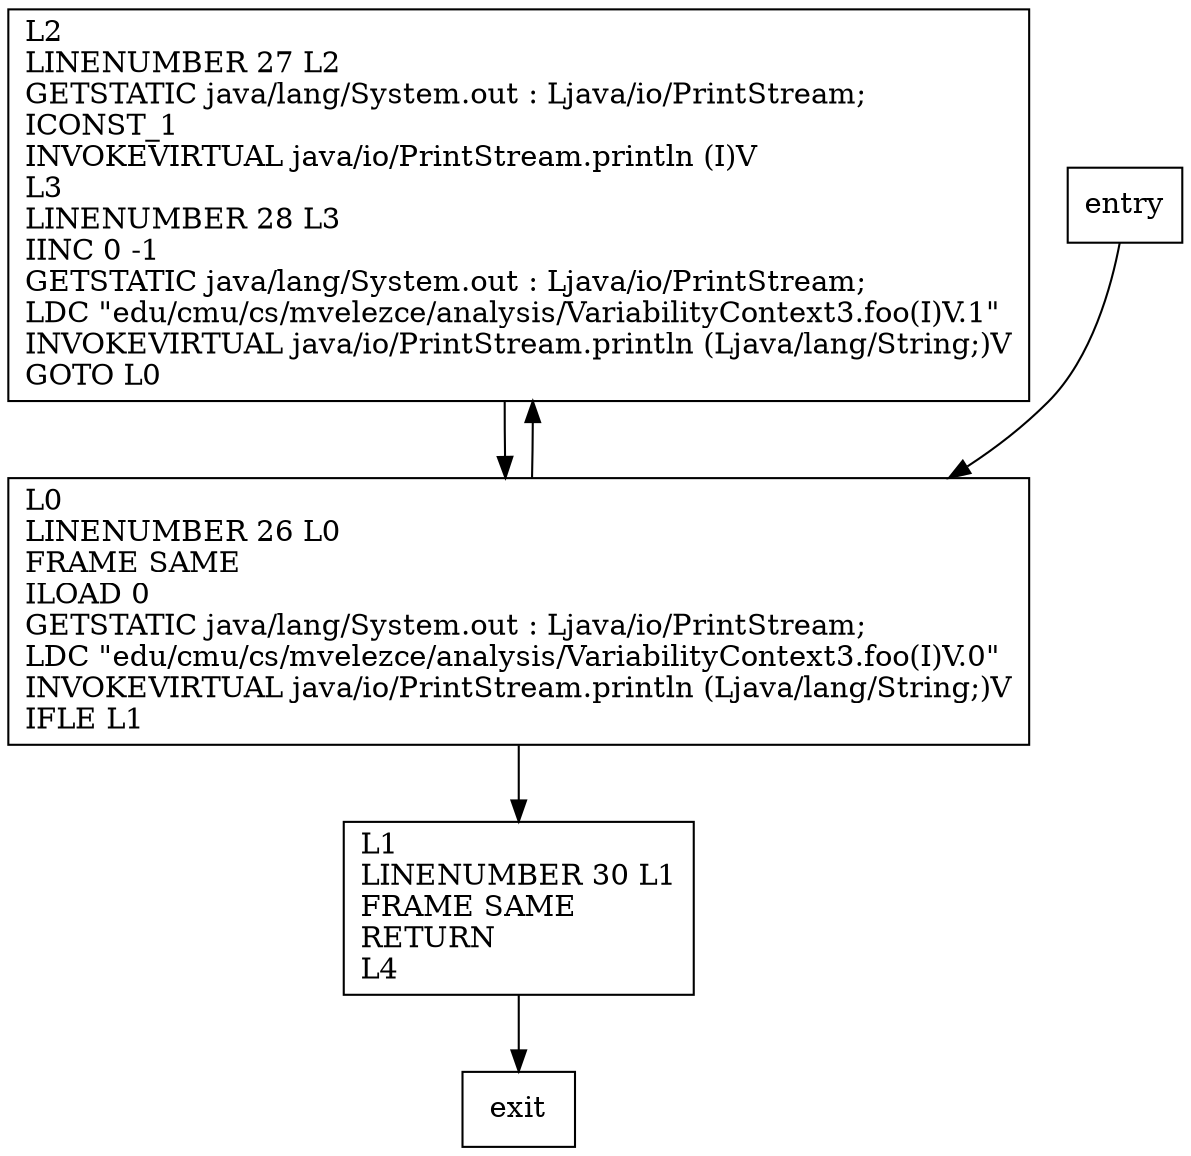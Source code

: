 digraph foo {
node [shape=record];
1817154869 [label="L2\lLINENUMBER 27 L2\lGETSTATIC java/lang/System.out : Ljava/io/PrintStream;\lICONST_1\lINVOKEVIRTUAL java/io/PrintStream.println (I)V\lL3\lLINENUMBER 28 L3\lIINC 0 -1\lGETSTATIC java/lang/System.out : Ljava/io/PrintStream;\lLDC \"edu/cmu/cs/mvelezce/analysis/VariabilityContext3.foo(I)V.1\"\lINVOKEVIRTUAL java/io/PrintStream.println (Ljava/lang/String;)V\lGOTO L0\l"];
1475842502 [label="L0\lLINENUMBER 26 L0\lFRAME SAME\lILOAD 0\lGETSTATIC java/lang/System.out : Ljava/io/PrintStream;\lLDC \"edu/cmu/cs/mvelezce/analysis/VariabilityContext3.foo(I)V.0\"\lINVOKEVIRTUAL java/io/PrintStream.println (Ljava/lang/String;)V\lIFLE L1\l"];
1365575811 [label="L1\lLINENUMBER 30 L1\lFRAME SAME\lRETURN\lL4\l"];
entry;
exit;
1817154869 -> 1475842502;
entry -> 1475842502;
1475842502 -> 1817154869;
1475842502 -> 1365575811;
1365575811 -> exit;
}
